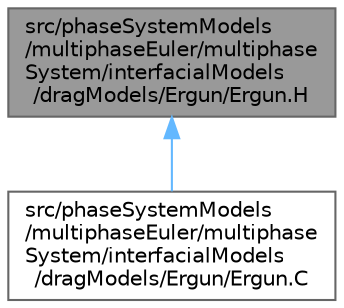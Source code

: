 digraph "src/phaseSystemModels/multiphaseEuler/multiphaseSystem/interfacialModels/dragModels/Ergun/Ergun.H"
{
 // LATEX_PDF_SIZE
  bgcolor="transparent";
  edge [fontname=Helvetica,fontsize=10,labelfontname=Helvetica,labelfontsize=10];
  node [fontname=Helvetica,fontsize=10,shape=box,height=0.2,width=0.4];
  Node1 [id="Node000001",label="src/phaseSystemModels\l/multiphaseEuler/multiphase\lSystem/interfacialModels\l/dragModels/Ergun/Ergun.H",height=0.2,width=0.4,color="gray40", fillcolor="grey60", style="filled", fontcolor="black",tooltip=" "];
  Node1 -> Node2 [id="edge1_Node000001_Node000002",dir="back",color="steelblue1",style="solid",tooltip=" "];
  Node2 [id="Node000002",label="src/phaseSystemModels\l/multiphaseEuler/multiphase\lSystem/interfacialModels\l/dragModels/Ergun/Ergun.C",height=0.2,width=0.4,color="grey40", fillcolor="white", style="filled",URL="$multiphaseEuler_2multiphaseSystem_2interfacialModels_2dragModels_2Ergun_2Ergun_8C.html",tooltip=" "];
}
